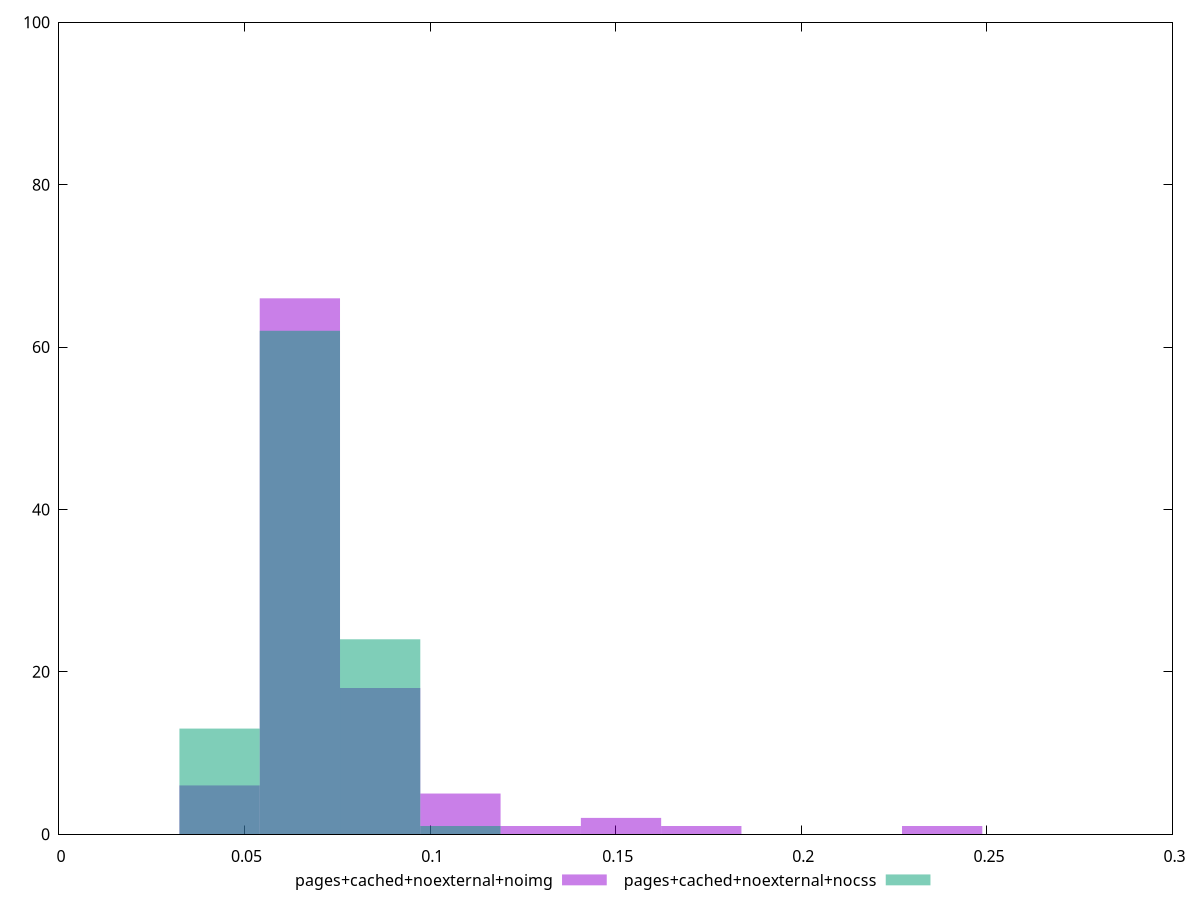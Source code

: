reset
set terminal svg size 640, 500 enhanced background rgb 'white'
set output "reprap/network-rtt/comparison/histogram/8_vs_9.svg"

$pagesCachedNoexternalNoimg <<EOF
0.06489308172313461 66
0.10815513620522436 5
0.08652410896417949 18
0.043262054482089744 6
0.17304821792835898 1
0.1514171906873141 2
0.12978616344626923 1
0.2379412996514936 1
EOF

$pagesCachedNoexternalNocss <<EOF
0.043262054482089744 13
0.08652410896417949 24
0.06489308172313461 62
0.10815513620522436 1
EOF

set key outside below
set boxwidth 0.021631027241044872
set yrange [0:100]
set style fill transparent solid 0.5 noborder

plot \
  $pagesCachedNoexternalNoimg title "pages+cached+noexternal+noimg" with boxes, \
  $pagesCachedNoexternalNocss title "pages+cached+noexternal+nocss" with boxes, \


reset